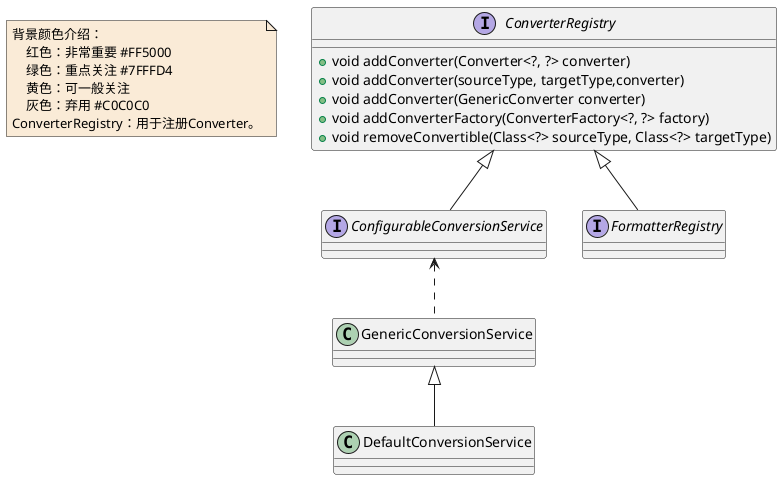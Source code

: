 @startuml

note  as N1 #FAEBD7
    背景颜色介绍：
        红色：非常重要 #FF5000
        绿色：重点关注 #7FFFD4
        黄色：可一般关注
        灰色：弃用 #C0C0C0
    ConverterRegistry：用于注册Converter。
end note


interface ConverterRegistry
ConverterRegistry : +void addConverter(Converter<?, ?> converter)
ConverterRegistry : +void addConverter(sourceType, targetType,converter)
ConverterRegistry : +void addConverter(GenericConverter converter)
ConverterRegistry : +void addConverterFactory(ConverterFactory<?, ?> factory)
ConverterRegistry : +void removeConvertible(Class<?> sourceType, Class<?> targetType)
interface ConfigurableConversionService
class DefaultConversionService
interface FormatterRegistry
class GenericConversionService

ConfigurableConversionService <.. GenericConversionService

ConverterRegistry <|-- ConfigurableConversionService
ConverterRegistry <|-- FormatterRegistry

GenericConversionService <|-- DefaultConversionService


@enduml